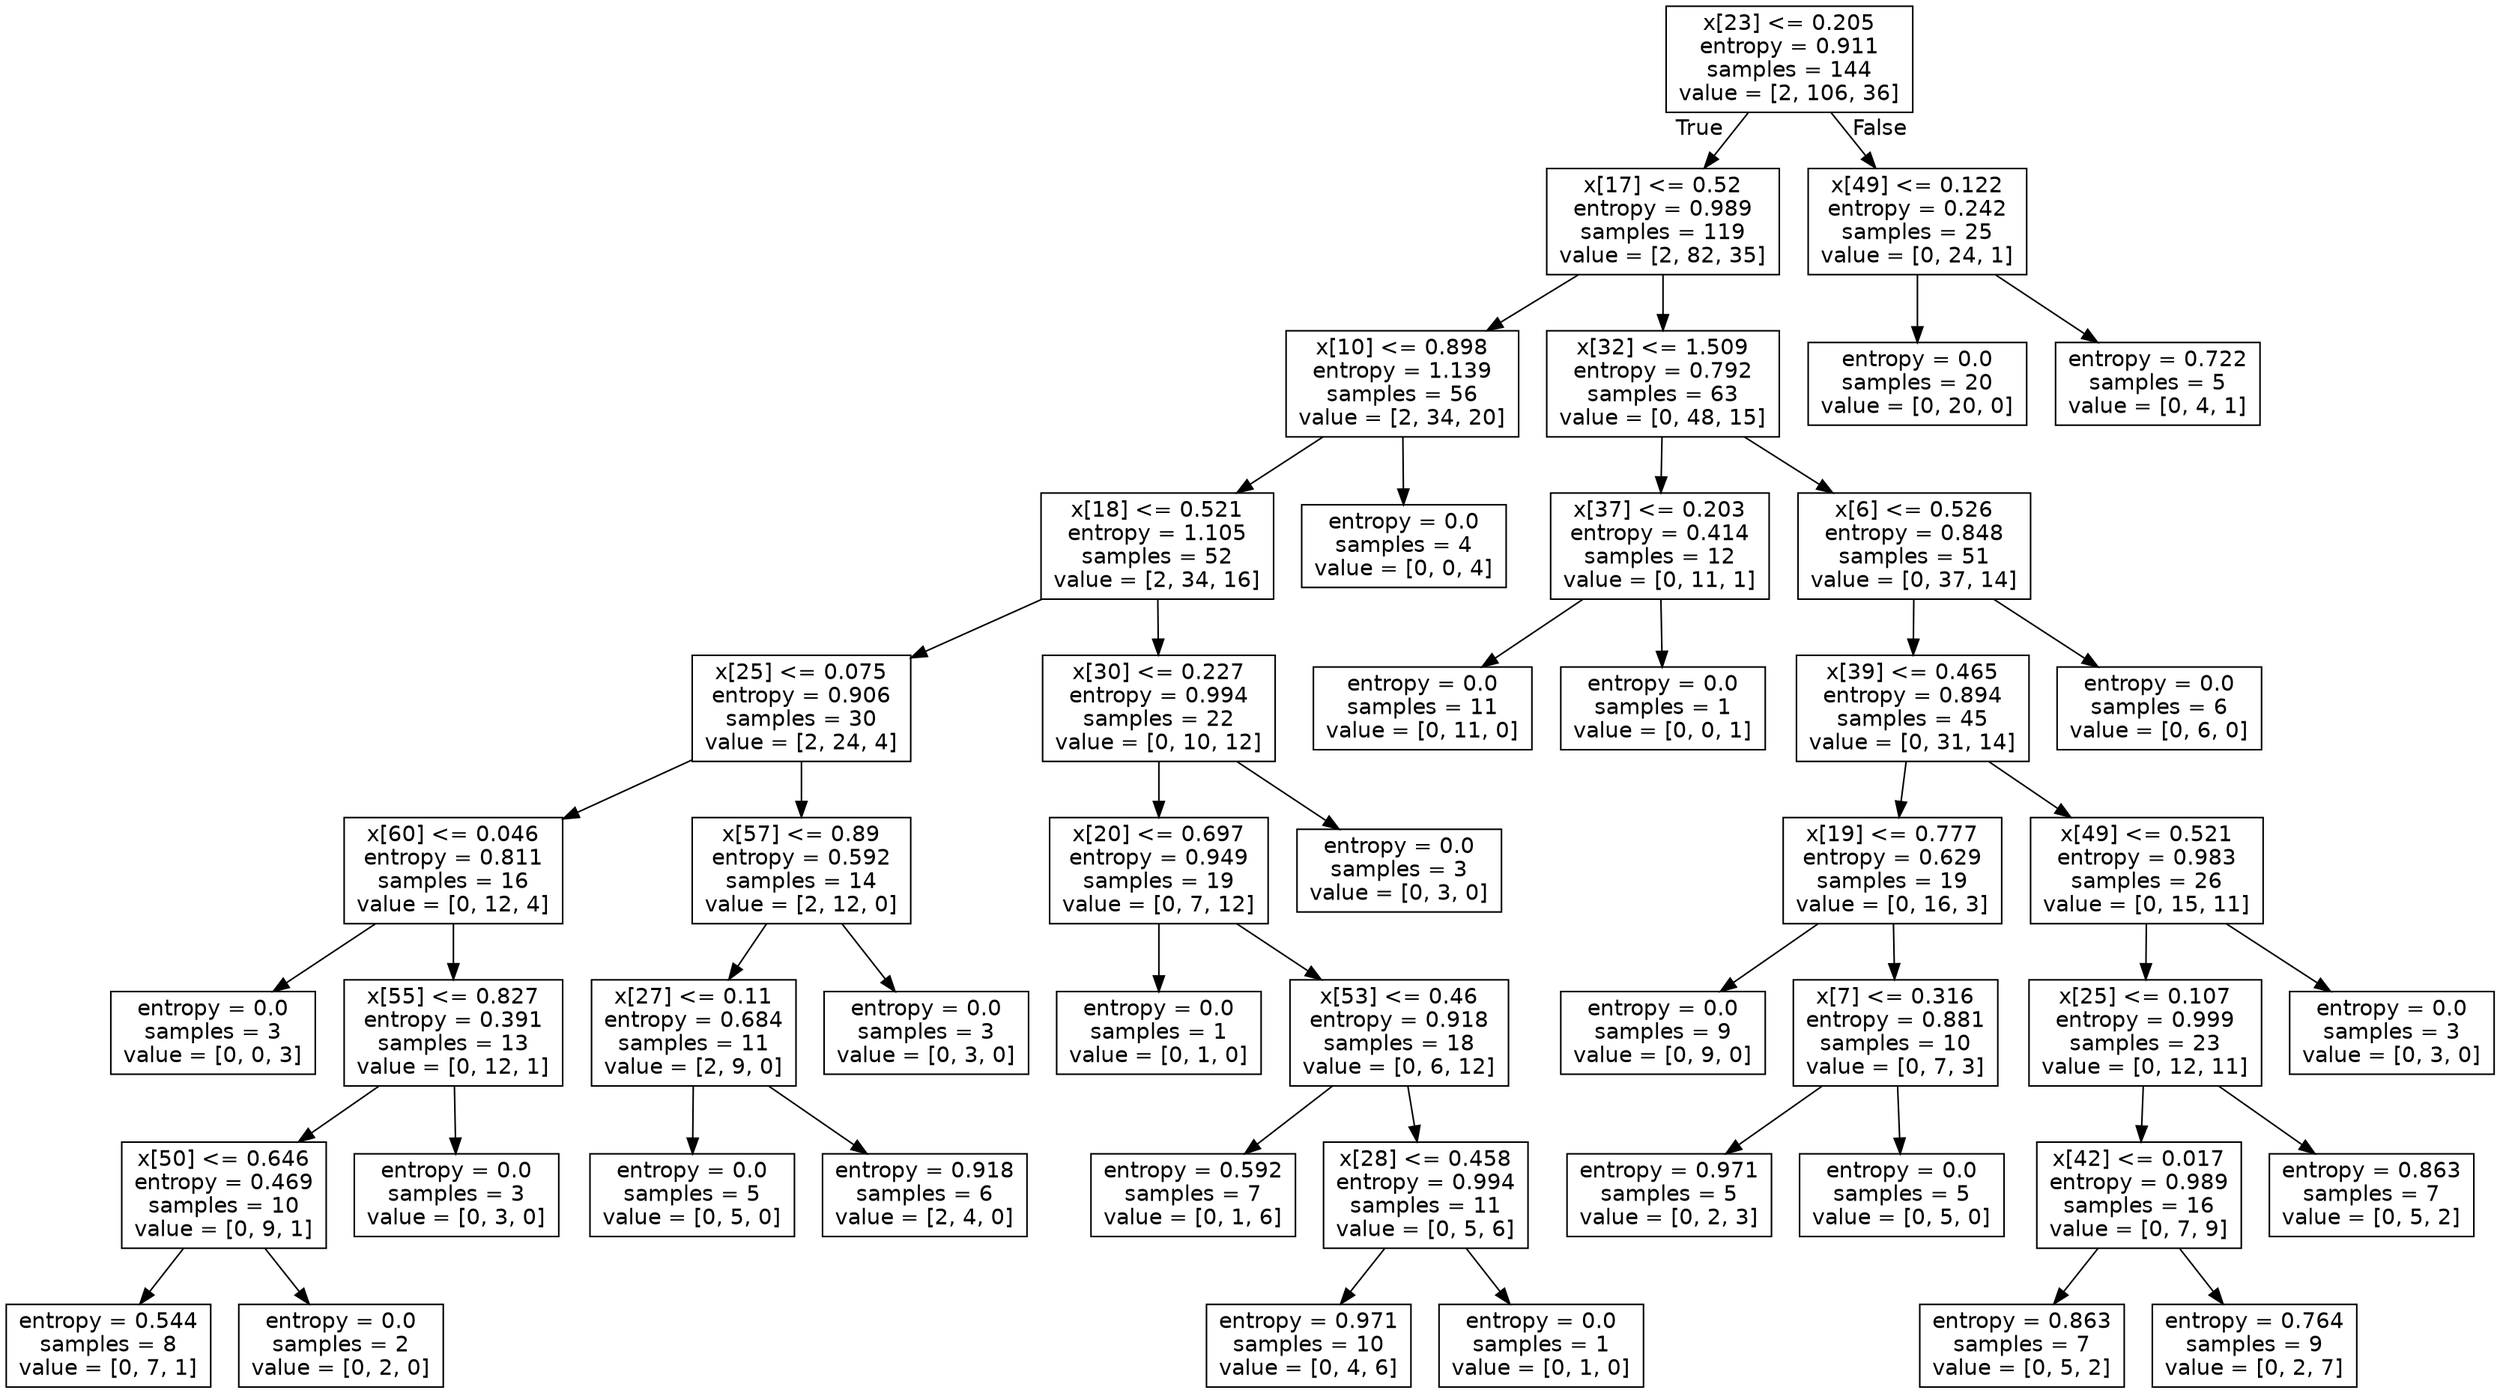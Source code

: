 digraph Tree {
node [shape=box, fontname="helvetica"] ;
edge [fontname="helvetica"] ;
0 [label="x[23] <= 0.205\nentropy = 0.911\nsamples = 144\nvalue = [2, 106, 36]"] ;
1 [label="x[17] <= 0.52\nentropy = 0.989\nsamples = 119\nvalue = [2, 82, 35]"] ;
0 -> 1 [labeldistance=2.5, labelangle=45, headlabel="True"] ;
2 [label="x[10] <= 0.898\nentropy = 1.139\nsamples = 56\nvalue = [2, 34, 20]"] ;
1 -> 2 ;
3 [label="x[18] <= 0.521\nentropy = 1.105\nsamples = 52\nvalue = [2, 34, 16]"] ;
2 -> 3 ;
4 [label="x[25] <= 0.075\nentropy = 0.906\nsamples = 30\nvalue = [2, 24, 4]"] ;
3 -> 4 ;
5 [label="x[60] <= 0.046\nentropy = 0.811\nsamples = 16\nvalue = [0, 12, 4]"] ;
4 -> 5 ;
6 [label="entropy = 0.0\nsamples = 3\nvalue = [0, 0, 3]"] ;
5 -> 6 ;
7 [label="x[55] <= 0.827\nentropy = 0.391\nsamples = 13\nvalue = [0, 12, 1]"] ;
5 -> 7 ;
8 [label="x[50] <= 0.646\nentropy = 0.469\nsamples = 10\nvalue = [0, 9, 1]"] ;
7 -> 8 ;
9 [label="entropy = 0.544\nsamples = 8\nvalue = [0, 7, 1]"] ;
8 -> 9 ;
10 [label="entropy = 0.0\nsamples = 2\nvalue = [0, 2, 0]"] ;
8 -> 10 ;
11 [label="entropy = 0.0\nsamples = 3\nvalue = [0, 3, 0]"] ;
7 -> 11 ;
12 [label="x[57] <= 0.89\nentropy = 0.592\nsamples = 14\nvalue = [2, 12, 0]"] ;
4 -> 12 ;
13 [label="x[27] <= 0.11\nentropy = 0.684\nsamples = 11\nvalue = [2, 9, 0]"] ;
12 -> 13 ;
14 [label="entropy = 0.0\nsamples = 5\nvalue = [0, 5, 0]"] ;
13 -> 14 ;
15 [label="entropy = 0.918\nsamples = 6\nvalue = [2, 4, 0]"] ;
13 -> 15 ;
16 [label="entropy = 0.0\nsamples = 3\nvalue = [0, 3, 0]"] ;
12 -> 16 ;
17 [label="x[30] <= 0.227\nentropy = 0.994\nsamples = 22\nvalue = [0, 10, 12]"] ;
3 -> 17 ;
18 [label="x[20] <= 0.697\nentropy = 0.949\nsamples = 19\nvalue = [0, 7, 12]"] ;
17 -> 18 ;
19 [label="entropy = 0.0\nsamples = 1\nvalue = [0, 1, 0]"] ;
18 -> 19 ;
20 [label="x[53] <= 0.46\nentropy = 0.918\nsamples = 18\nvalue = [0, 6, 12]"] ;
18 -> 20 ;
21 [label="entropy = 0.592\nsamples = 7\nvalue = [0, 1, 6]"] ;
20 -> 21 ;
22 [label="x[28] <= 0.458\nentropy = 0.994\nsamples = 11\nvalue = [0, 5, 6]"] ;
20 -> 22 ;
23 [label="entropy = 0.971\nsamples = 10\nvalue = [0, 4, 6]"] ;
22 -> 23 ;
24 [label="entropy = 0.0\nsamples = 1\nvalue = [0, 1, 0]"] ;
22 -> 24 ;
25 [label="entropy = 0.0\nsamples = 3\nvalue = [0, 3, 0]"] ;
17 -> 25 ;
26 [label="entropy = 0.0\nsamples = 4\nvalue = [0, 0, 4]"] ;
2 -> 26 ;
27 [label="x[32] <= 1.509\nentropy = 0.792\nsamples = 63\nvalue = [0, 48, 15]"] ;
1 -> 27 ;
28 [label="x[37] <= 0.203\nentropy = 0.414\nsamples = 12\nvalue = [0, 11, 1]"] ;
27 -> 28 ;
29 [label="entropy = 0.0\nsamples = 11\nvalue = [0, 11, 0]"] ;
28 -> 29 ;
30 [label="entropy = 0.0\nsamples = 1\nvalue = [0, 0, 1]"] ;
28 -> 30 ;
31 [label="x[6] <= 0.526\nentropy = 0.848\nsamples = 51\nvalue = [0, 37, 14]"] ;
27 -> 31 ;
32 [label="x[39] <= 0.465\nentropy = 0.894\nsamples = 45\nvalue = [0, 31, 14]"] ;
31 -> 32 ;
33 [label="x[19] <= 0.777\nentropy = 0.629\nsamples = 19\nvalue = [0, 16, 3]"] ;
32 -> 33 ;
34 [label="entropy = 0.0\nsamples = 9\nvalue = [0, 9, 0]"] ;
33 -> 34 ;
35 [label="x[7] <= 0.316\nentropy = 0.881\nsamples = 10\nvalue = [0, 7, 3]"] ;
33 -> 35 ;
36 [label="entropy = 0.971\nsamples = 5\nvalue = [0, 2, 3]"] ;
35 -> 36 ;
37 [label="entropy = 0.0\nsamples = 5\nvalue = [0, 5, 0]"] ;
35 -> 37 ;
38 [label="x[49] <= 0.521\nentropy = 0.983\nsamples = 26\nvalue = [0, 15, 11]"] ;
32 -> 38 ;
39 [label="x[25] <= 0.107\nentropy = 0.999\nsamples = 23\nvalue = [0, 12, 11]"] ;
38 -> 39 ;
40 [label="x[42] <= 0.017\nentropy = 0.989\nsamples = 16\nvalue = [0, 7, 9]"] ;
39 -> 40 ;
41 [label="entropy = 0.863\nsamples = 7\nvalue = [0, 5, 2]"] ;
40 -> 41 ;
42 [label="entropy = 0.764\nsamples = 9\nvalue = [0, 2, 7]"] ;
40 -> 42 ;
43 [label="entropy = 0.863\nsamples = 7\nvalue = [0, 5, 2]"] ;
39 -> 43 ;
44 [label="entropy = 0.0\nsamples = 3\nvalue = [0, 3, 0]"] ;
38 -> 44 ;
45 [label="entropy = 0.0\nsamples = 6\nvalue = [0, 6, 0]"] ;
31 -> 45 ;
46 [label="x[49] <= 0.122\nentropy = 0.242\nsamples = 25\nvalue = [0, 24, 1]"] ;
0 -> 46 [labeldistance=2.5, labelangle=-45, headlabel="False"] ;
47 [label="entropy = 0.0\nsamples = 20\nvalue = [0, 20, 0]"] ;
46 -> 47 ;
48 [label="entropy = 0.722\nsamples = 5\nvalue = [0, 4, 1]"] ;
46 -> 48 ;
}